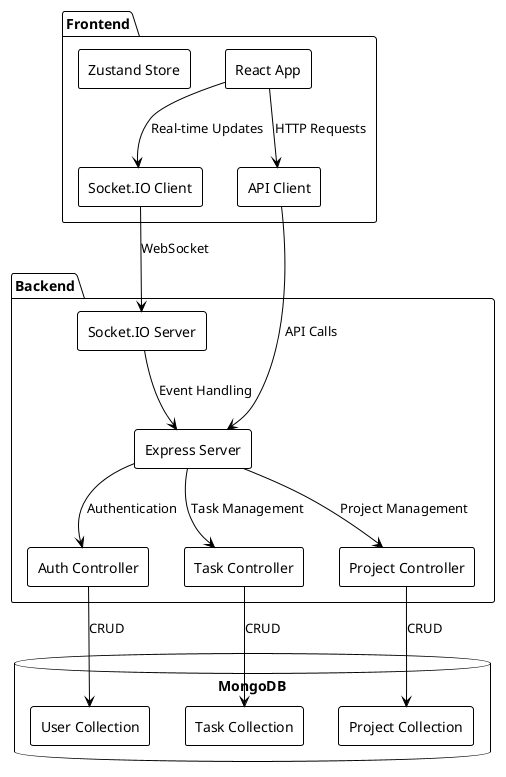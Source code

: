 @startuml System Architecture

!theme plain
skinparam componentStyle rectangle

package "Frontend" {
    [React App] as frontend
    [Zustand Store] as store
    [API Client] as api
    [Socket.IO Client] as socket
}

package "Backend" {
    [Express Server] as server
    [Auth Controller] as auth
    [Task Controller] as task
    [Project Controller] as project
    [Socket.IO Server] as socketServer
}

database "MongoDB" {
    [User Collection] as users
    [Task Collection] as tasks
    [Project Collection] as projects
}

frontend --> api : HTTP Requests
api --> server : API Calls
server --> auth : Authentication
server --> task : Task Management
server --> project : Project Management
auth --> users : CRUD
task --> tasks : CRUD
project --> projects : CRUD
frontend --> socket : Real-time Updates
socket --> socketServer : WebSocket
socketServer --> server : Event Handling

@enduml

@startuml Authentication Flow

!theme plain
skinparam sequence {
    ArrowColor #2C3E50
    ActorBorderColor #2C3E50
    LifeLineBorderColor #2C3E50
    ParticipantBorderColor #2C3E50
}

actor User
participant "Frontend" as FE
participant "Auth Controller" as AC
participant "Database" as DB

User -> FE: Submit Login
FE -> AC: POST /api/auth/login
AC -> DB: Verify Credentials
DB --> AC: User Data
AC -> AC: Generate JWT
AC --> FE: Set HTTP-only Cookie
FE --> User: Redirect to Dashboard

@enduml

@startuml Task Management Flow

!theme plain
skinparam sequence {
    ArrowColor #2C3E50
    ActorBorderColor #2C3E50
    LifeLineBorderColor #2C3E50
    ParticipantBorderColor #2C3E50
}

actor User
participant "Frontend" as FE
participant "Task Controller" as TC
participant "Database" as DB
participant "Socket.IO" as Socket

User -> FE: Create/Update Task
FE -> TC: API Request
TC -> DB: Save Task
DB --> TC: Confirmation
TC -> Socket: Emit Update
Socket --> FE: Real-time Update
FE --> User: UI Update

@enduml

@startuml Component Structure

!theme plain
skinparam componentStyle rectangle

package "Frontend Components" {
    [Auth] as auth
    [Dashboard] as dashboard
    [Tasks] as tasks
    [Projects] as projects
    [Settings] as settings
}

package "UI Components" {
    [TaskCard] as taskCard
    [ProjectCard] as projectCard
    [KanbanBoard] as kanban
    [Calendar] as calendar
    [Navigation] as nav
}

package "State Management" {
    [Task Store] as taskStore
    [Project Store] as projectStore
    [User Store] as userStore
}

dashboard --> tasks
dashboard --> projects
tasks --> taskCard
tasks --> kanban
tasks --> calendar
projects --> projectCard
auth --> userStore
tasks --> taskStore
projects --> projectStore

@enduml

@startuml Database Schema

!theme plain
skinparam class {
    BackgroundColor #F5F5F5
    ArrowColor #2C3E50
    BorderColor #2C3E50
}

class User {
    +String: name
    +String: email
    +String: password
    +Date: birthDate
    +Boolean: isAccountVerified
    +Date: createdAt
    +Date: updatedAt
}

class Task {
    +String: title
    +String: description
    +String: content
    +Date: startDate
    +Date: dueDate
    +Enum: priority
    +Enum: status
    +Number: progress
    +User[]: assignees
    +Project: projectId
    +User: createdBy
    +Comment[]: comments
}

class Project {
    +String: name
    +String: description
    +String: status
    +Date: dueDate
    +User: leader
    +User[]: teamMembers
    +Task[]: tasks
    +View[]: lastViews
}

class Comment {
    +User: user
    +String: text
    +Date: createdAt
}

class View {
    +User: user
    +Date: date
}

User "1" -- "many" Task: creates
User "many" -- "many" Task: assigned to
Task "many" -- "1" Project: belongs to
User "1" -- "many" Project: leads
User "many" -- "many" Project: team member
Task "1" -- "many" Comment: has
User "1" -- "many" Comment: writes
Project "1" -- "many" View: has

@enduml

@startuml API Endpoints

!theme plain
skinparam componentStyle rectangle

package "Authentication" {
    [POST /api/auth/register] as register
    [POST /api/auth/login] as login
    [POST /api/auth/logout] as logout
    [POST /api/auth/reset-password] as reset
    [GET /api/auth/verify-email] as verify
}

package "Tasks" {
    [GET /api/task/me] as getTasks
    [POST /api/task] as createTask
    [PUT /api/task/:id] as updateTask
    [DELETE /api/task/:id] as deleteTask
}

package "Projects" {
    [GET /api/project/me] as getProjects
    [POST /api/project] as createProject
    [PUT /api/project/:id] as updateProject
    [DELETE /api/project/:id] as deleteProject
}

@enduml

@startuml Security Architecture

!theme plain
skinparam componentStyle rectangle

package "Frontend Security" {
    [HTTP-only Cookies] as cookies
    [CSRF Protection] as csrf
    [Input Validation] as input
    [XSS Prevention] as xss
}

package "Backend Security" {
    [Password Hashing] as hash
    [JWT Validation] as jwt
    [Rate Limiting] as rate
    [CORS Configuration] as cors
    [Input Sanitization] as sanitize
}

package "Database Security" {
    [Data Encryption] as encrypt
    [Access Control] as access
    [Backup System] as backup
}

cookies --> jwt
input --> sanitize
hash --> encrypt
jwt --> access
rate --> cors

@enduml

@startuml Deployment Architecture

!theme plain
skinparam componentStyle rectangle

cloud "CDN" {
    [Static Assets] as cdn
}

node "Frontend Server" {
    [React App] as frontend
    [Nginx] as nginx
}

node "Backend Server" {
    [Node.js] as node
    [Express] as express
    [Socket.IO] as socket
}

database "MongoDB Cluster" {
    [Primary] as primary
    [Secondary 1] as secondary1
    [Secondary 2] as secondary2
}

cloud "Monitoring" {
    [Logging] as logs
    [Metrics] as metrics
    [Alerts] as alerts
}

cdn --> nginx
nginx --> frontend
frontend --> express
express --> node
node --> socket
express --> primary
primary --> secondary1
primary --> secondary2
node --> logs
express --> metrics
metrics --> alerts

@enduml 
